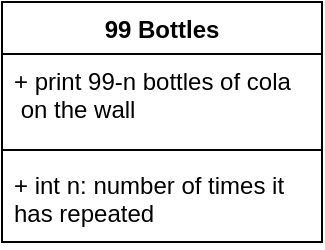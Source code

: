 <mxfile version="14.6.6" type="github">
  <diagram id="dLrrQk3QVCsOdrTqFMCn" name="Page-1">
    <mxGraphModel dx="813" dy="421" grid="1" gridSize="10" guides="1" tooltips="1" connect="1" arrows="1" fold="1" page="1" pageScale="1" pageWidth="850" pageHeight="1100" math="0" shadow="0">
      <root>
        <mxCell id="0" />
        <mxCell id="1" parent="0" />
        <mxCell id="-Ur2c5VqjUXVFsugDFil-2" value="99 Bottles" style="swimlane;fontStyle=1;align=center;verticalAlign=top;childLayout=stackLayout;horizontal=1;startSize=26;horizontalStack=0;resizeParent=1;resizeParentMax=0;resizeLast=0;collapsible=1;marginBottom=0;" vertex="1" parent="1">
          <mxGeometry x="340" y="330" width="160" height="120" as="geometry" />
        </mxCell>
        <mxCell id="-Ur2c5VqjUXVFsugDFil-3" value="+ print 99-n bottles of cola&#xa; on the wall" style="text;strokeColor=none;fillColor=none;align=left;verticalAlign=top;spacingLeft=4;spacingRight=4;overflow=hidden;rotatable=0;points=[[0,0.5],[1,0.5]];portConstraint=eastwest;" vertex="1" parent="-Ur2c5VqjUXVFsugDFil-2">
          <mxGeometry y="26" width="160" height="44" as="geometry" />
        </mxCell>
        <mxCell id="-Ur2c5VqjUXVFsugDFil-4" value="" style="line;strokeWidth=1;fillColor=none;align=left;verticalAlign=middle;spacingTop=-1;spacingLeft=3;spacingRight=3;rotatable=0;labelPosition=right;points=[];portConstraint=eastwest;" vertex="1" parent="-Ur2c5VqjUXVFsugDFil-2">
          <mxGeometry y="70" width="160" height="8" as="geometry" />
        </mxCell>
        <mxCell id="-Ur2c5VqjUXVFsugDFil-5" value="+ int n: number of times it &#xa;has repeated" style="text;strokeColor=none;fillColor=none;align=left;verticalAlign=top;spacingLeft=4;spacingRight=4;overflow=hidden;rotatable=0;points=[[0,0.5],[1,0.5]];portConstraint=eastwest;" vertex="1" parent="-Ur2c5VqjUXVFsugDFil-2">
          <mxGeometry y="78" width="160" height="42" as="geometry" />
        </mxCell>
      </root>
    </mxGraphModel>
  </diagram>
</mxfile>
